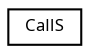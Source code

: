 digraph "Graphical Class Hierarchy"
{
  edge [fontname="Sans",fontsize="8",labelfontname="Sans",labelfontsize="8"];
  node [fontname="Sans",fontsize="8",shape=record];
  rankdir="LR";
  Node1 [label="CallS",height=0.2,width=0.4,color="black", fillcolor="white", style="filled",URL="$struct_call_s.html"];
}
